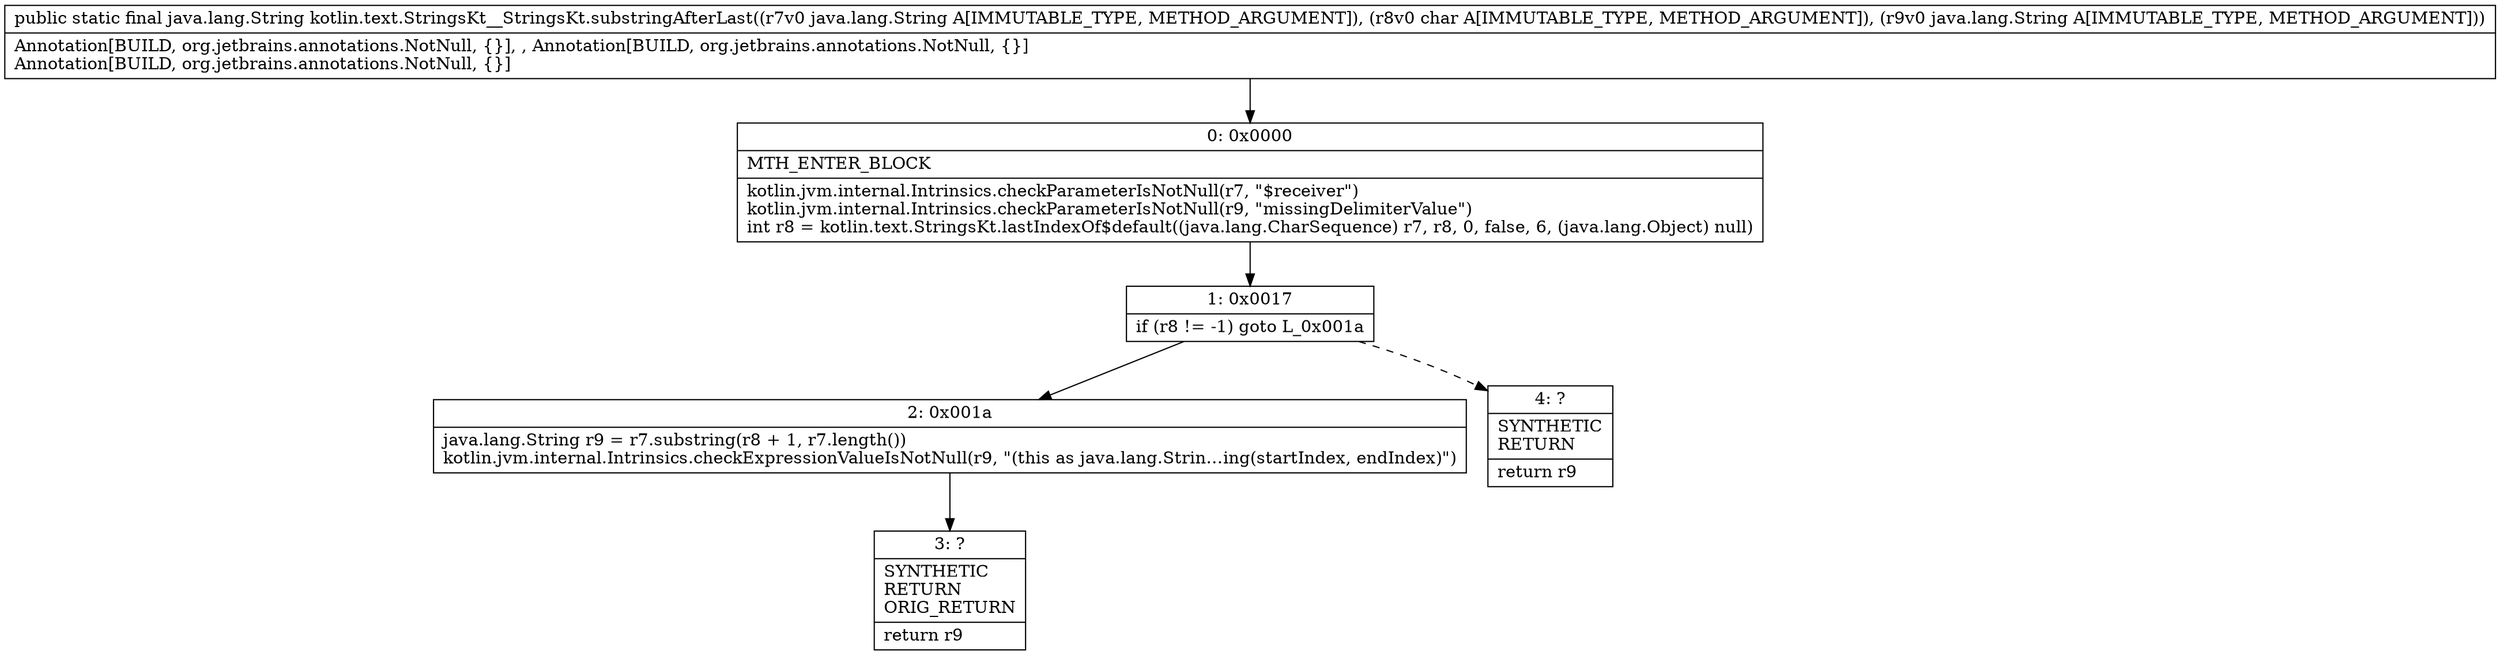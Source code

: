 digraph "CFG forkotlin.text.StringsKt__StringsKt.substringAfterLast(Ljava\/lang\/String;CLjava\/lang\/String;)Ljava\/lang\/String;" {
Node_0 [shape=record,label="{0\:\ 0x0000|MTH_ENTER_BLOCK\l|kotlin.jvm.internal.Intrinsics.checkParameterIsNotNull(r7, \"$receiver\")\lkotlin.jvm.internal.Intrinsics.checkParameterIsNotNull(r9, \"missingDelimiterValue\")\lint r8 = kotlin.text.StringsKt.lastIndexOf$default((java.lang.CharSequence) r7, r8, 0, false, 6, (java.lang.Object) null)\l}"];
Node_1 [shape=record,label="{1\:\ 0x0017|if (r8 != \-1) goto L_0x001a\l}"];
Node_2 [shape=record,label="{2\:\ 0x001a|java.lang.String r9 = r7.substring(r8 + 1, r7.length())\lkotlin.jvm.internal.Intrinsics.checkExpressionValueIsNotNull(r9, \"(this as java.lang.Strin…ing(startIndex, endIndex)\")\l}"];
Node_3 [shape=record,label="{3\:\ ?|SYNTHETIC\lRETURN\lORIG_RETURN\l|return r9\l}"];
Node_4 [shape=record,label="{4\:\ ?|SYNTHETIC\lRETURN\l|return r9\l}"];
MethodNode[shape=record,label="{public static final java.lang.String kotlin.text.StringsKt__StringsKt.substringAfterLast((r7v0 java.lang.String A[IMMUTABLE_TYPE, METHOD_ARGUMENT]), (r8v0 char A[IMMUTABLE_TYPE, METHOD_ARGUMENT]), (r9v0 java.lang.String A[IMMUTABLE_TYPE, METHOD_ARGUMENT]))  | Annotation[BUILD, org.jetbrains.annotations.NotNull, \{\}], , Annotation[BUILD, org.jetbrains.annotations.NotNull, \{\}]\lAnnotation[BUILD, org.jetbrains.annotations.NotNull, \{\}]\l}"];
MethodNode -> Node_0;
Node_0 -> Node_1;
Node_1 -> Node_2;
Node_1 -> Node_4[style=dashed];
Node_2 -> Node_3;
}

